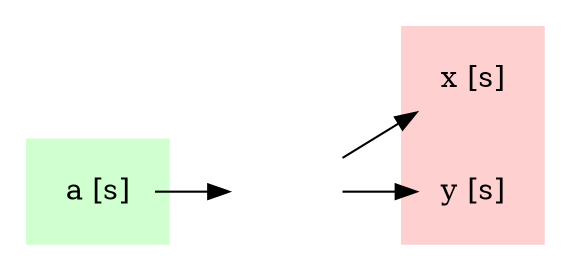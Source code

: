/* Generated by GvGen v.0.9.1 (http://www.picviz.com/sections/opensource/gvgen.html) */

digraph G {
rankdir=LR;
   subgraph cluster1 {
   color="white";
bgcolor="#d0FFd0";
shape="plaintext";
label="";
      node3 [shape="none",label="a [s]"];
   }
   node2 [shape="none",fixedsize="true",imagescale="true",image="/var/folders/kf/_zwsc1_j2wn8smr7xtrrpnxc0000gn/T/tmp3hjSgEdp-icons/resized/100/InvPlus2.png",label="",height="1.0"];
   subgraph cluster4 {
   color="white";
bgcolor="#FFd0d0";
shape="plaintext";
label="";
      node6 [shape="none",label="x [s]"];
      node5 [shape="none",label="y [s]"];
   }
node3->node2;
node2->node5;
node2->node6;
}
